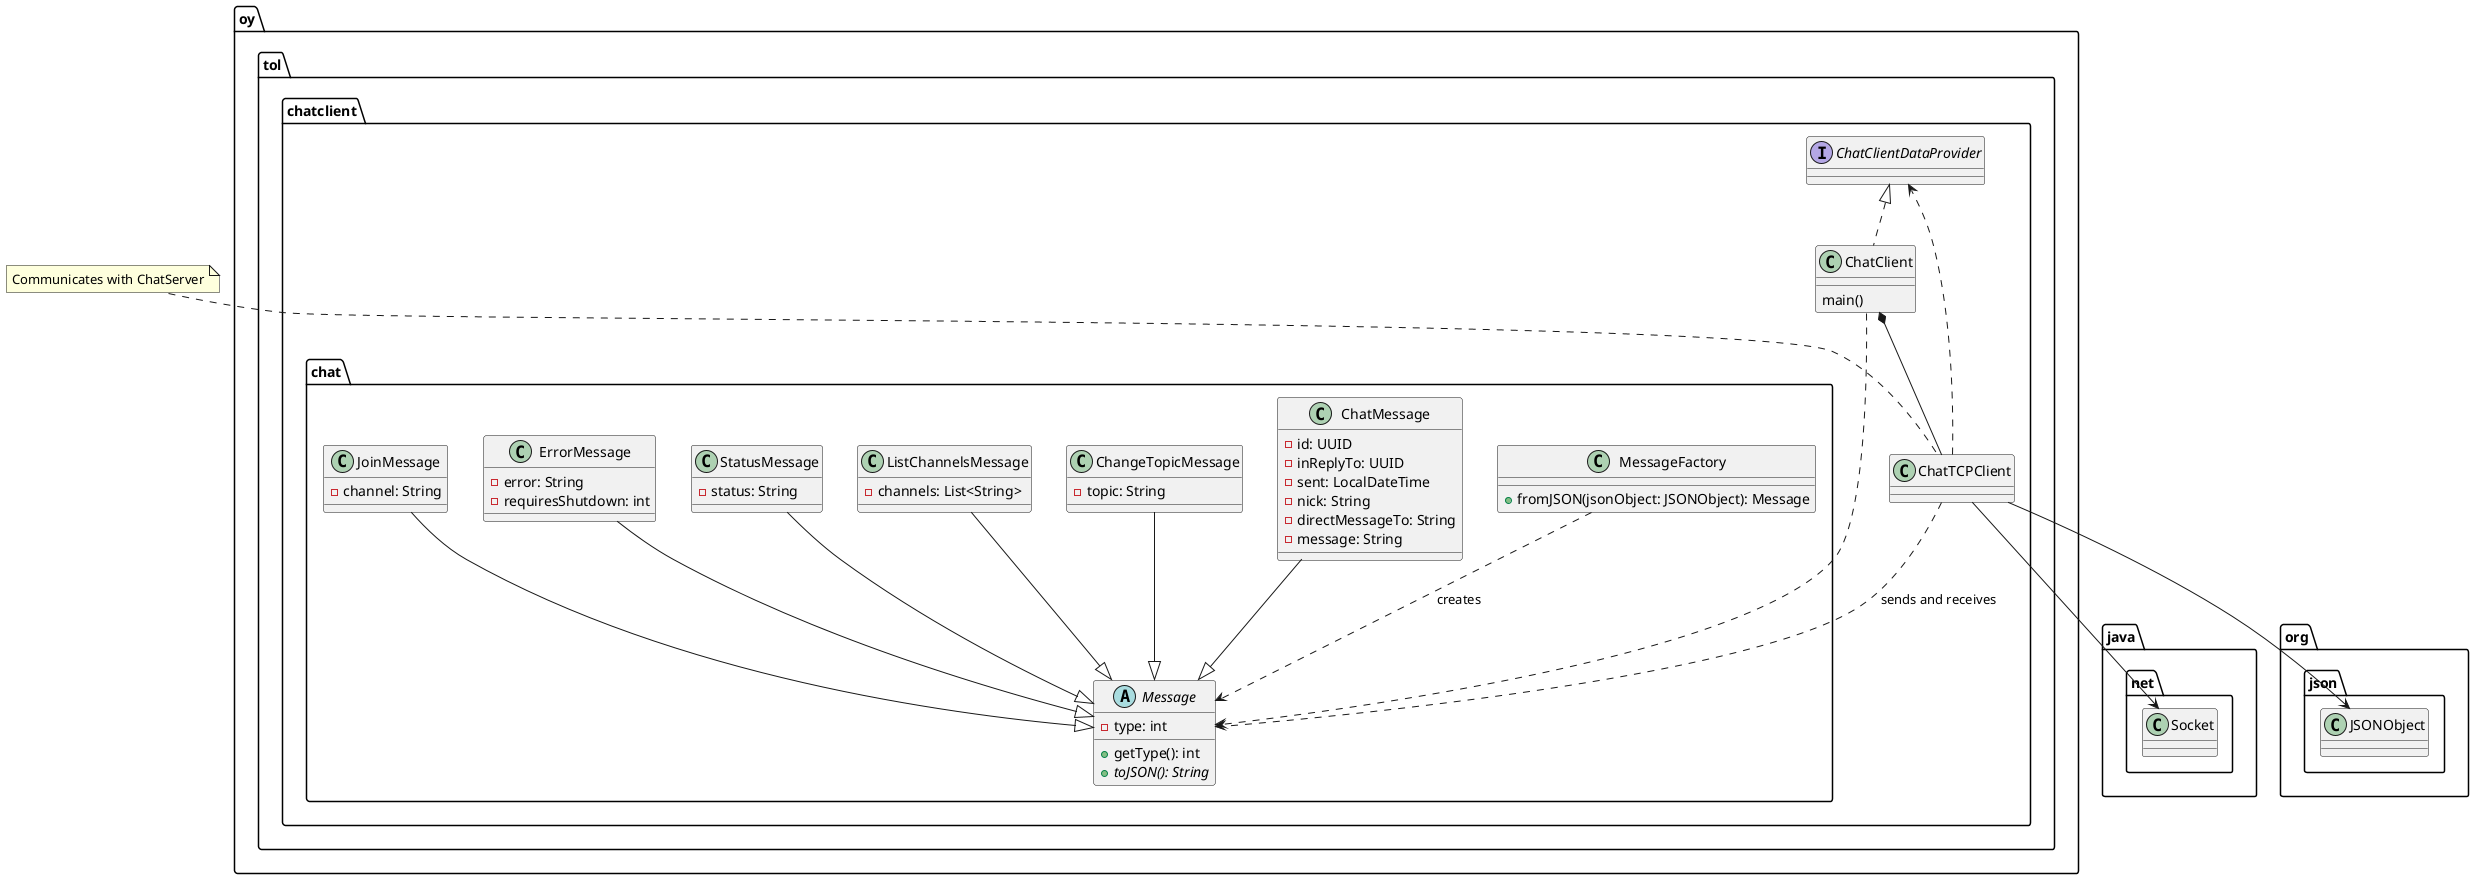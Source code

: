 @startuml
package oy.tol.chatclient {
  interface ChatClientDataProvider
  class ChatClient
  class ChatTCPClient
  package chat {
    abstract class Message {
      - type: int
      + getType(): int
      + {abstract} toJSON(): String
    }
    class ChatMessage {
      -id: UUID
      -inReplyTo: UUID
      -sent: LocalDateTime 
      -nick: String
      -directMessageTo: String
      -message: String 
    }
    class ChangeTopicMessage {
      -topic: String
    }
    class ListChannelsMessage {
      -channels: List<String>
    }
    class StatusMessage {
      -status: String
    }
    class ErrorMessage {
      -error: String
      -requiresShutdown: int 
    }
    class JoinMessage {
      -channel: String
    }
    ChatMessage --|> Message 
    ChangeTopicMessage --|> Message 
    ListChannelsMessage --|> Message 
    StatusMessage --|> Message 
    ErrorMessage --|> Message 
    JoinMessage --|> Message
    class MessageFactory {
      +fromJSON(jsonObject: JSONObject): Message
    }
    MessageFactory ..> Message: creates
  }
}
package java.net {
  class Socket
}
package org.json {
  class JSONObject
}
ChatClient : main()
ChatClientDataProvider <|.. ChatClient
ChatClient *-- ChatTCPClient
ChatTCPClient ..> ChatClientDataProvider
ChatTCPClient --> Socket
ChatTCPClient --> JSONObject
ChatTCPClient ..> Message: sends and receives
ChatClient ..> Message
note "Communicates with ChatServer" as N1
N1 .. ChatTCPClient
@enduml

